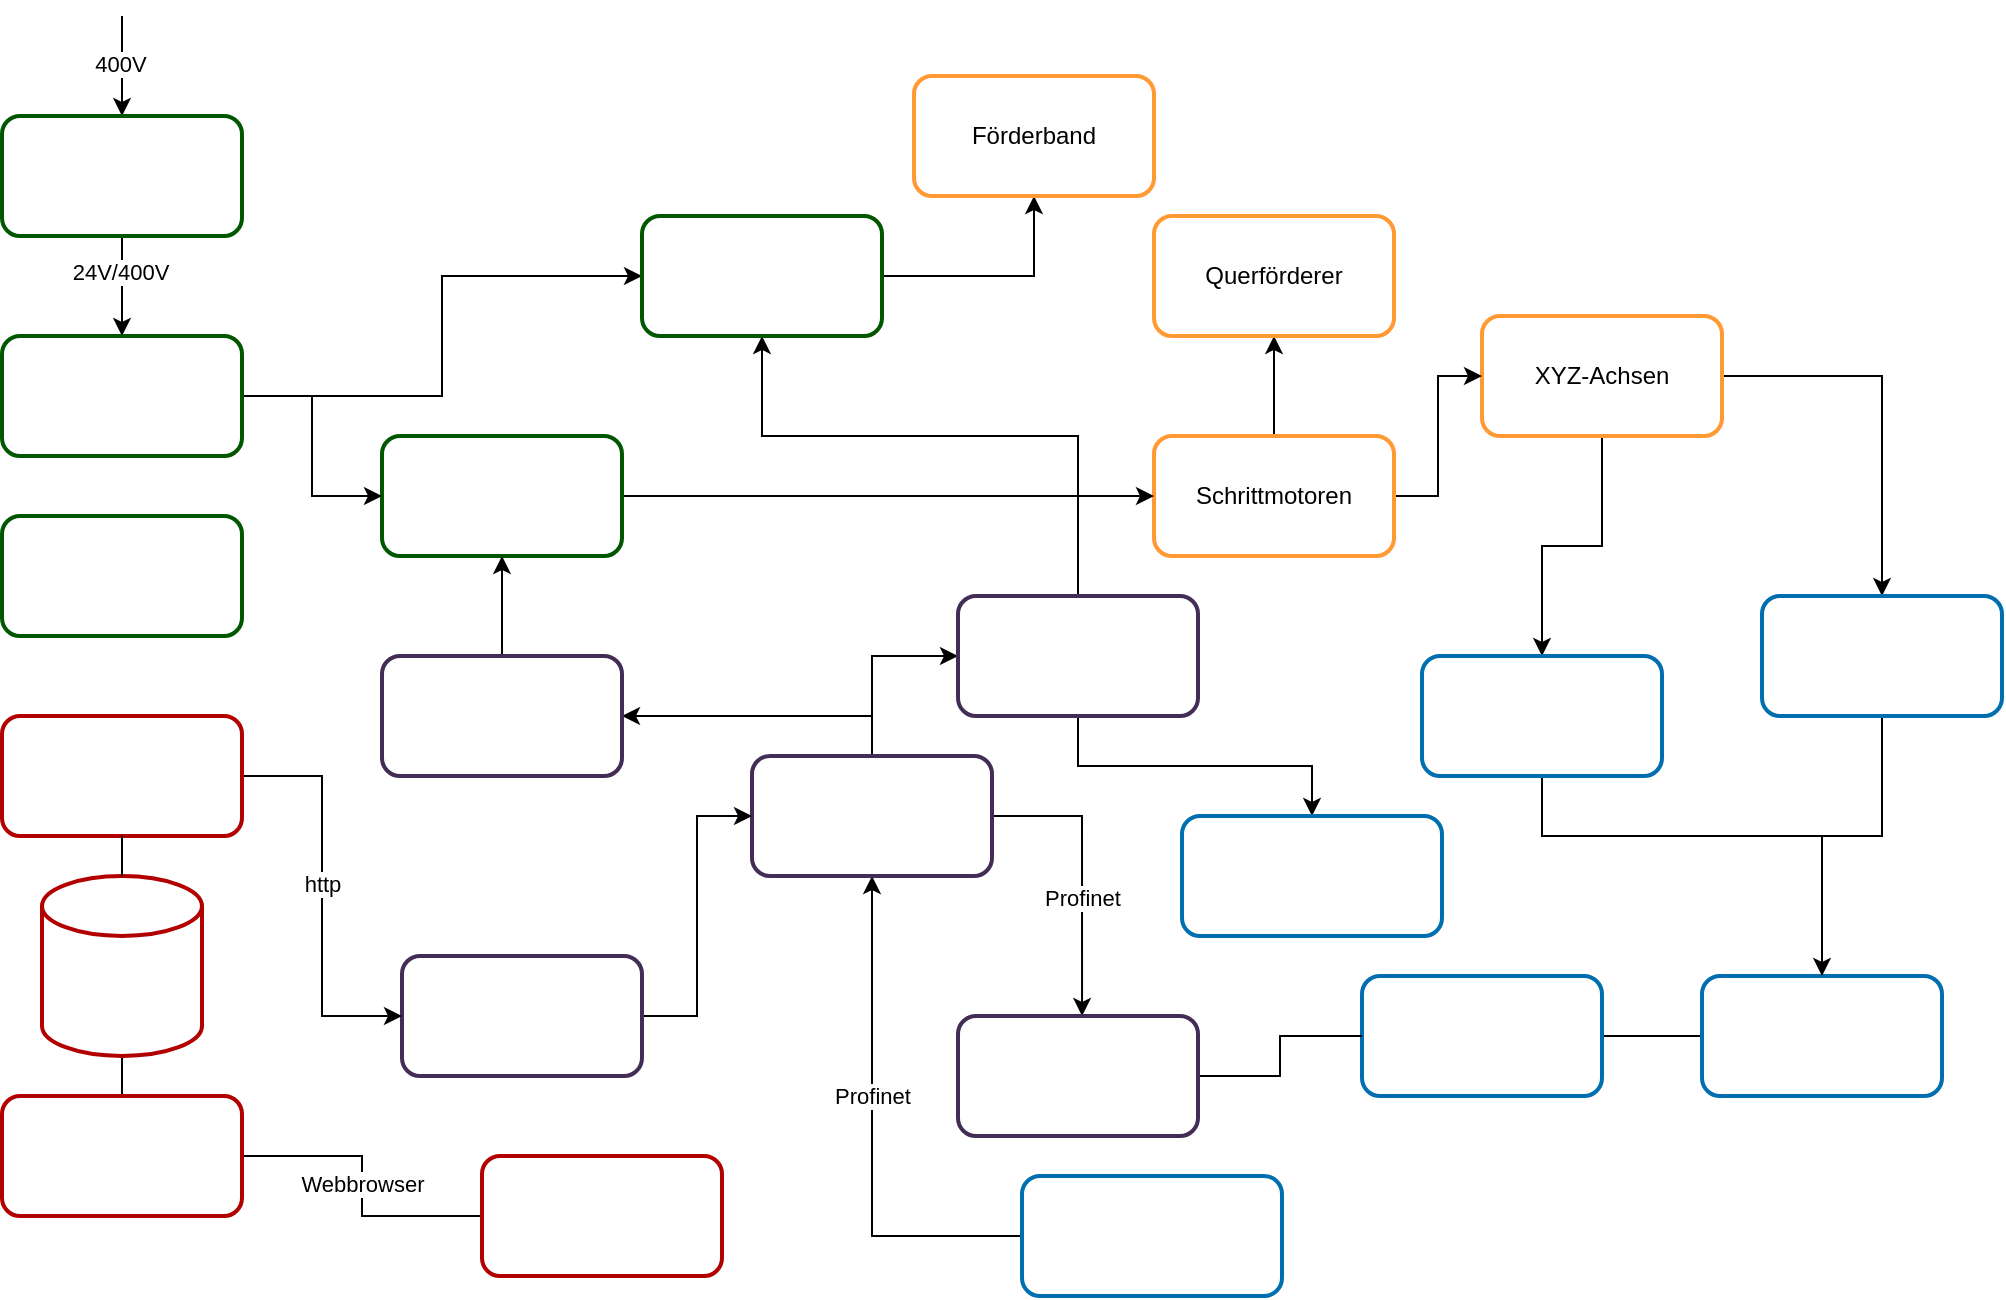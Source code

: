 <mxfile version="24.7.17">
  <diagram name="Page-1" id="c7558073-3199-34d8-9f00-42111426c3f3">
    <mxGraphModel dx="1304" dy="760" grid="1" gridSize="10" guides="1" tooltips="1" connect="1" arrows="1" fold="1" page="1" pageScale="1" pageWidth="826" pageHeight="1169" background="none" math="0" shadow="0">
      <root>
        <mxCell id="0" />
        <mxCell id="1" parent="0" />
        <mxCell id="XDi62Omdx4TYMC6lYXJG-129" style="edgeStyle=orthogonalEdgeStyle;rounded=0;orthogonalLoop=1;jettySize=auto;html=1;exitX=1;exitY=0.5;exitDx=0;exitDy=0;" parent="1" source="XDi62Omdx4TYMC6lYXJG-172" target="XDi62Omdx4TYMC6lYXJG-127" edge="1">
          <mxGeometry relative="1" as="geometry">
            <mxPoint x="300" y="265" as="sourcePoint" />
          </mxGeometry>
        </mxCell>
        <mxCell id="QbinPMT7feeEScuTZXIC-54" style="edgeStyle=orthogonalEdgeStyle;rounded=0;orthogonalLoop=1;jettySize=auto;html=1;strokeColor=default;align=center;verticalAlign=middle;fontFamily=Helvetica;fontSize=11;fontColor=default;labelBackgroundColor=default;endArrow=none;endFill=0;" edge="1" parent="1" source="XDi62Omdx4TYMC6lYXJG-108" target="XDi62Omdx4TYMC6lYXJG-168">
          <mxGeometry relative="1" as="geometry" />
        </mxCell>
        <mxCell id="XDi62Omdx4TYMC6lYXJG-108" value="DB" style="shape=cylinder3;whiteSpace=wrap;html=1;boundedLbl=1;backgroundOutline=1;size=15;rounded=1;strokeColor=#B20000;strokeWidth=2;align=center;verticalAlign=middle;fontFamily=Helvetica;fontSize=12;fontColor=#ffffff;fillColor=none;" parent="1" vertex="1">
          <mxGeometry x="30" y="600" width="80" height="90" as="geometry" />
        </mxCell>
        <mxCell id="XDi62Omdx4TYMC6lYXJG-117" value="Dokumentation" style="rounded=1;whiteSpace=wrap;html=1;fillColor=none;fontColor=#ffffff;strokeColor=#005700;strokeWidth=2;" parent="1" vertex="1">
          <mxGeometry x="10" y="420" width="120" height="60" as="geometry" />
        </mxCell>
        <mxCell id="QbinPMT7feeEScuTZXIC-92" style="edgeStyle=orthogonalEdgeStyle;rounded=0;orthogonalLoop=1;jettySize=auto;html=1;entryX=0.5;entryY=0;entryDx=0;entryDy=0;" edge="1" parent="1" source="XDi62Omdx4TYMC6lYXJG-118" target="XDi62Omdx4TYMC6lYXJG-171">
          <mxGeometry relative="1" as="geometry" />
        </mxCell>
        <mxCell id="QbinPMT7feeEScuTZXIC-93" value="24V/400V" style="edgeLabel;html=1;align=center;verticalAlign=middle;resizable=0;points=[];" vertex="1" connectable="0" parent="QbinPMT7feeEScuTZXIC-92">
          <mxGeometry x="-0.28" y="-1" relative="1" as="geometry">
            <mxPoint as="offset" />
          </mxGeometry>
        </mxCell>
        <mxCell id="QbinPMT7feeEScuTZXIC-94" style="edgeStyle=orthogonalEdgeStyle;rounded=0;orthogonalLoop=1;jettySize=auto;html=1;startArrow=classic;startFill=1;endArrow=none;endFill=0;" edge="1" parent="1" source="XDi62Omdx4TYMC6lYXJG-118">
          <mxGeometry relative="1" as="geometry">
            <mxPoint x="70" y="170.0" as="targetPoint" />
          </mxGeometry>
        </mxCell>
        <mxCell id="QbinPMT7feeEScuTZXIC-95" value="400V" style="edgeLabel;html=1;align=center;verticalAlign=middle;resizable=0;points=[];" vertex="1" connectable="0" parent="QbinPMT7feeEScuTZXIC-94">
          <mxGeometry x="-0.029" y="1" relative="1" as="geometry">
            <mxPoint x="-1" y="-1" as="offset" />
          </mxGeometry>
        </mxCell>
        <mxCell id="XDi62Omdx4TYMC6lYXJG-118" value="Versorgung" style="rounded=1;whiteSpace=wrap;html=1;strokeColor=#005700;strokeWidth=2;align=center;verticalAlign=middle;fontFamily=Helvetica;fontSize=12;fontColor=#ffffff;fillColor=none;" parent="1" vertex="1">
          <mxGeometry x="10" y="220" width="120" height="60" as="geometry" />
        </mxCell>
        <mxCell id="QbinPMT7feeEScuTZXIC-69" style="edgeStyle=orthogonalEdgeStyle;rounded=0;orthogonalLoop=1;jettySize=auto;html=1;entryX=0.5;entryY=0;entryDx=0;entryDy=0;" edge="1" parent="1" source="XDi62Omdx4TYMC6lYXJG-119" target="XDi62Omdx4TYMC6lYXJG-155">
          <mxGeometry relative="1" as="geometry" />
        </mxCell>
        <mxCell id="QbinPMT7feeEScuTZXIC-70" style="edgeStyle=orthogonalEdgeStyle;rounded=0;orthogonalLoop=1;jettySize=auto;html=1;entryX=0.5;entryY=0;entryDx=0;entryDy=0;" edge="1" parent="1" source="XDi62Omdx4TYMC6lYXJG-119" target="XDi62Omdx4TYMC6lYXJG-124">
          <mxGeometry relative="1" as="geometry" />
        </mxCell>
        <mxCell id="XDi62Omdx4TYMC6lYXJG-119" value="XYZ-Achsen" style="rounded=1;whiteSpace=wrap;html=1;fillColor=none;strokeColor=#FF9933;strokeWidth=2;" parent="1" vertex="1">
          <mxGeometry x="750" y="320" width="120" height="60" as="geometry" />
        </mxCell>
        <mxCell id="QbinPMT7feeEScuTZXIC-63" style="edgeStyle=orthogonalEdgeStyle;rounded=0;orthogonalLoop=1;jettySize=auto;html=1;entryX=0;entryY=0.5;entryDx=0;entryDy=0;strokeColor=default;align=center;verticalAlign=middle;fontFamily=Helvetica;fontSize=11;fontColor=default;labelBackgroundColor=default;endArrow=none;endFill=0;" edge="1" parent="1" source="XDi62Omdx4TYMC6lYXJG-120" target="XDi62Omdx4TYMC6lYXJG-123">
          <mxGeometry relative="1" as="geometry" />
        </mxCell>
        <mxCell id="XDi62Omdx4TYMC6lYXJG-120" value="ASI" style="rounded=1;whiteSpace=wrap;html=1;strokeColor=#006EAF;strokeWidth=2;align=center;verticalAlign=middle;fontFamily=Helvetica;fontSize=12;fontColor=#ffffff;fillColor=none;" parent="1" vertex="1">
          <mxGeometry x="690" y="650" width="120" height="60" as="geometry" />
        </mxCell>
        <mxCell id="QbinPMT7feeEScuTZXIC-59" style="edgeStyle=orthogonalEdgeStyle;rounded=0;orthogonalLoop=1;jettySize=auto;html=1;entryX=0.5;entryY=1;entryDx=0;entryDy=0;" edge="1" parent="1" source="XDi62Omdx4TYMC6lYXJG-122" target="XDi62Omdx4TYMC6lYXJG-160">
          <mxGeometry relative="1" as="geometry" />
        </mxCell>
        <mxCell id="QbinPMT7feeEScuTZXIC-81" value="Profinet" style="edgeLabel;html=1;align=center;verticalAlign=middle;resizable=0;points=[];" vertex="1" connectable="0" parent="QbinPMT7feeEScuTZXIC-59">
          <mxGeometry x="0.137" relative="1" as="geometry">
            <mxPoint as="offset" />
          </mxGeometry>
        </mxCell>
        <mxCell id="XDi62Omdx4TYMC6lYXJG-122" value="Barcode - Scanner" style="rounded=1;whiteSpace=wrap;html=1;fillColor=none;fontColor=#ffffff;strokeColor=#006EAF;strokeWidth=2;" parent="1" vertex="1">
          <mxGeometry x="520" y="750" width="130" height="60" as="geometry" />
        </mxCell>
        <mxCell id="QbinPMT7feeEScuTZXIC-67" style="edgeStyle=orthogonalEdgeStyle;rounded=0;orthogonalLoop=1;jettySize=auto;html=1;entryX=0.5;entryY=1;entryDx=0;entryDy=0;strokeColor=default;align=center;verticalAlign=middle;fontFamily=Helvetica;fontSize=11;fontColor=default;labelBackgroundColor=default;endArrow=none;endFill=0;" edge="1" parent="1" source="XDi62Omdx4TYMC6lYXJG-123" target="XDi62Omdx4TYMC6lYXJG-124">
          <mxGeometry relative="1" as="geometry">
            <Array as="points">
              <mxPoint x="920" y="580" />
              <mxPoint x="950" y="580" />
            </Array>
          </mxGeometry>
        </mxCell>
        <mxCell id="XDi62Omdx4TYMC6lYXJG-123" value="Sensorik - Eingänge" style="rounded=1;whiteSpace=wrap;html=1;strokeColor=#006EAF;strokeWidth=2;align=center;verticalAlign=middle;fontFamily=Helvetica;fontSize=12;fontColor=#ffffff;fillColor=none;" parent="1" vertex="1">
          <mxGeometry x="860" y="650" width="120" height="60" as="geometry" />
        </mxCell>
        <mxCell id="QbinPMT7feeEScuTZXIC-71" style="edgeStyle=orthogonalEdgeStyle;rounded=0;orthogonalLoop=1;jettySize=auto;html=1;entryX=0;entryY=0.5;entryDx=0;entryDy=0;" edge="1" parent="1" source="XDi62Omdx4TYMC6lYXJG-125" target="XDi62Omdx4TYMC6lYXJG-119">
          <mxGeometry relative="1" as="geometry" />
        </mxCell>
        <mxCell id="QbinPMT7feeEScuTZXIC-72" style="edgeStyle=orthogonalEdgeStyle;rounded=0;orthogonalLoop=1;jettySize=auto;html=1;entryX=0.5;entryY=1;entryDx=0;entryDy=0;" edge="1" parent="1" source="XDi62Omdx4TYMC6lYXJG-125" target="XDi62Omdx4TYMC6lYXJG-128">
          <mxGeometry relative="1" as="geometry" />
        </mxCell>
        <mxCell id="XDi62Omdx4TYMC6lYXJG-125" value="Schrittmotoren" style="rounded=1;whiteSpace=wrap;html=1;strokeColor=#FF9933;strokeWidth=2;align=center;verticalAlign=middle;fontFamily=Helvetica;fontSize=12;fontColor=default;fillColor=none;" parent="1" vertex="1">
          <mxGeometry x="586" y="380" width="120" height="60" as="geometry" />
        </mxCell>
        <mxCell id="XDi62Omdx4TYMC6lYXJG-124" value="Endschalter" style="rounded=1;whiteSpace=wrap;html=1;strokeColor=#006EAF;strokeWidth=2;align=center;verticalAlign=middle;fontFamily=Helvetica;fontSize=12;fontColor=#ffffff;fillColor=none;" parent="1" vertex="1">
          <mxGeometry x="890" y="460" width="120" height="60" as="geometry" />
        </mxCell>
        <mxCell id="XDi62Omdx4TYMC6lYXJG-132" style="edgeStyle=orthogonalEdgeStyle;rounded=0;orthogonalLoop=1;jettySize=auto;html=1;entryX=0;entryY=0.5;entryDx=0;entryDy=0;" parent="1" source="XDi62Omdx4TYMC6lYXJG-126" target="XDi62Omdx4TYMC6lYXJG-125" edge="1">
          <mxGeometry relative="1" as="geometry" />
        </mxCell>
        <mxCell id="XDi62Omdx4TYMC6lYXJG-126" value="Motor - Treiber" style="rounded=1;whiteSpace=wrap;html=1;strokeColor=#005700;strokeWidth=2;align=center;verticalAlign=middle;fontFamily=Helvetica;fontSize=12;fontColor=#ffffff;fillColor=none;" parent="1" vertex="1">
          <mxGeometry x="200" y="380" width="120" height="60" as="geometry" />
        </mxCell>
        <mxCell id="XDi62Omdx4TYMC6lYXJG-127" value="Förderband" style="rounded=1;whiteSpace=wrap;html=1;strokeColor=#FF9933;strokeWidth=2;align=center;verticalAlign=middle;fontFamily=Helvetica;fontSize=12;fontColor=default;fillColor=none;" parent="1" vertex="1">
          <mxGeometry x="466" y="200" width="120" height="60" as="geometry" />
        </mxCell>
        <mxCell id="XDi62Omdx4TYMC6lYXJG-128" value="Querförderer" style="rounded=1;whiteSpace=wrap;html=1;strokeColor=#FF9933;strokeWidth=2;align=center;verticalAlign=middle;fontFamily=Helvetica;fontSize=12;fontColor=default;fillColor=none;" parent="1" vertex="1">
          <mxGeometry x="586" y="270" width="120" height="60" as="geometry" />
        </mxCell>
        <mxCell id="QbinPMT7feeEScuTZXIC-68" style="edgeStyle=orthogonalEdgeStyle;rounded=0;orthogonalLoop=1;jettySize=auto;html=1;entryX=0.5;entryY=0;entryDx=0;entryDy=0;" edge="1" parent="1" source="XDi62Omdx4TYMC6lYXJG-155" target="XDi62Omdx4TYMC6lYXJG-123">
          <mxGeometry relative="1" as="geometry">
            <Array as="points">
              <mxPoint x="780" y="580" />
              <mxPoint x="920" y="580" />
            </Array>
          </mxGeometry>
        </mxCell>
        <mxCell id="XDi62Omdx4TYMC6lYXJG-155" value="Optische Positionierschalter" style="rounded=1;whiteSpace=wrap;html=1;gradientColor=#7ea6e0;fillColor=none;strokeColor=#006EAF;strokeWidth=2;align=center;verticalAlign=middle;fontFamily=Helvetica;fontSize=12;fontColor=#ffffff;" parent="1" vertex="1">
          <mxGeometry x="720" y="490" width="120" height="60" as="geometry" />
        </mxCell>
        <mxCell id="QbinPMT7feeEScuTZXIC-64" style="edgeStyle=orthogonalEdgeStyle;rounded=0;orthogonalLoop=1;jettySize=auto;html=1;entryX=0;entryY=0.5;entryDx=0;entryDy=0;" edge="1" parent="1" source="XDi62Omdx4TYMC6lYXJG-160" target="XDi62Omdx4TYMC6lYXJG-165">
          <mxGeometry relative="1" as="geometry" />
        </mxCell>
        <mxCell id="QbinPMT7feeEScuTZXIC-86" style="edgeStyle=orthogonalEdgeStyle;rounded=0;orthogonalLoop=1;jettySize=auto;html=1;entryX=0.517;entryY=0;entryDx=0;entryDy=0;entryPerimeter=0;exitX=1;exitY=0.5;exitDx=0;exitDy=0;" edge="1" parent="1" source="XDi62Omdx4TYMC6lYXJG-160" target="XDi62Omdx4TYMC6lYXJG-156">
          <mxGeometry relative="1" as="geometry">
            <mxPoint x="540" y="640" as="targetPoint" />
          </mxGeometry>
        </mxCell>
        <mxCell id="QbinPMT7feeEScuTZXIC-87" value="Profinet" style="edgeLabel;html=1;align=center;verticalAlign=middle;resizable=0;points=[];" vertex="1" connectable="0" parent="QbinPMT7feeEScuTZXIC-86">
          <mxGeometry x="0.176" relative="1" as="geometry">
            <mxPoint as="offset" />
          </mxGeometry>
        </mxCell>
        <mxCell id="QbinPMT7feeEScuTZXIC-91" style="edgeStyle=orthogonalEdgeStyle;rounded=0;orthogonalLoop=1;jettySize=auto;html=1;entryX=1;entryY=0.5;entryDx=0;entryDy=0;" edge="1" parent="1" source="XDi62Omdx4TYMC6lYXJG-160" target="XDi62Omdx4TYMC6lYXJG-161">
          <mxGeometry relative="1" as="geometry">
            <Array as="points">
              <mxPoint x="445" y="520" />
            </Array>
          </mxGeometry>
        </mxCell>
        <mxCell id="XDi62Omdx4TYMC6lYXJG-160" value="S7-1500" style="rounded=1;whiteSpace=wrap;html=1;fillColor=none;fontColor=#ffffff;strokeColor=#432D57;strokeWidth=2;" parent="1" vertex="1">
          <mxGeometry x="385" y="540" width="120" height="60" as="geometry" />
        </mxCell>
        <mxCell id="QbinPMT7feeEScuTZXIC-76" style="edgeStyle=orthogonalEdgeStyle;rounded=0;orthogonalLoop=1;jettySize=auto;html=1;entryX=0.5;entryY=1;entryDx=0;entryDy=0;" edge="1" parent="1" source="XDi62Omdx4TYMC6lYXJG-161" target="XDi62Omdx4TYMC6lYXJG-126">
          <mxGeometry relative="1" as="geometry" />
        </mxCell>
        <mxCell id="XDi62Omdx4TYMC6lYXJG-161" value="PTO" style="rounded=1;whiteSpace=wrap;html=1;strokeColor=#432D57;strokeWidth=2;align=center;verticalAlign=middle;fontFamily=Helvetica;fontSize=12;fontColor=#ffffff;fillColor=none;" parent="1" vertex="1">
          <mxGeometry x="200" y="490" width="120" height="60" as="geometry" />
        </mxCell>
        <mxCell id="QbinPMT7feeEScuTZXIC-57" style="edgeStyle=orthogonalEdgeStyle;rounded=0;orthogonalLoop=1;jettySize=auto;html=1;entryX=0;entryY=0.5;entryDx=0;entryDy=0;" edge="1" parent="1" source="XDi62Omdx4TYMC6lYXJG-162" target="XDi62Omdx4TYMC6lYXJG-160">
          <mxGeometry relative="1" as="geometry" />
        </mxCell>
        <mxCell id="XDi62Omdx4TYMC6lYXJG-162" value="Anweisungs-&lt;div&gt;verarbeitung&lt;/div&gt;" style="rounded=1;whiteSpace=wrap;html=1;strokeColor=#432D57;strokeWidth=2;align=center;verticalAlign=middle;fontFamily=Helvetica;fontSize=12;fontColor=#ffffff;fillColor=none;" parent="1" vertex="1">
          <mxGeometry x="210" y="640" width="120" height="60" as="geometry" />
        </mxCell>
        <mxCell id="QbinPMT7feeEScuTZXIC-61" style="edgeStyle=orthogonalEdgeStyle;rounded=0;orthogonalLoop=1;jettySize=auto;html=1;entryX=0;entryY=0.5;entryDx=0;entryDy=0;strokeColor=default;align=center;verticalAlign=middle;fontFamily=Helvetica;fontSize=11;fontColor=default;labelBackgroundColor=default;endArrow=none;endFill=0;" edge="1" parent="1" source="XDi62Omdx4TYMC6lYXJG-156" target="XDi62Omdx4TYMC6lYXJG-120">
          <mxGeometry relative="1" as="geometry" />
        </mxCell>
        <mxCell id="XDi62Omdx4TYMC6lYXJG-156" value="dezentrale&amp;nbsp;&lt;div&gt;Peripherie&lt;/div&gt;" style="rounded=1;whiteSpace=wrap;html=1;strokeColor=#432D57;strokeWidth=2;align=center;verticalAlign=middle;fontFamily=Helvetica;fontSize=12;fontColor=#ffffff;fillColor=none;" parent="1" vertex="1">
          <mxGeometry x="488" y="670" width="120" height="60" as="geometry" />
        </mxCell>
        <mxCell id="QbinPMT7feeEScuTZXIC-66" style="edgeStyle=orthogonalEdgeStyle;rounded=0;orthogonalLoop=1;jettySize=auto;html=1;entryX=0.5;entryY=0;entryDx=0;entryDy=0;" edge="1" parent="1" source="XDi62Omdx4TYMC6lYXJG-165" target="XDi62Omdx4TYMC6lYXJG-173">
          <mxGeometry relative="1" as="geometry" />
        </mxCell>
        <mxCell id="QbinPMT7feeEScuTZXIC-77" style="edgeStyle=orthogonalEdgeStyle;rounded=0;orthogonalLoop=1;jettySize=auto;html=1;entryX=0.5;entryY=1;entryDx=0;entryDy=0;" edge="1" parent="1" source="XDi62Omdx4TYMC6lYXJG-165" target="XDi62Omdx4TYMC6lYXJG-172">
          <mxGeometry relative="1" as="geometry">
            <mxPoint x="480" y="340" as="targetPoint" />
            <Array as="points">
              <mxPoint x="548" y="380" />
              <mxPoint x="390" y="380" />
            </Array>
          </mxGeometry>
        </mxCell>
        <mxCell id="XDi62Omdx4TYMC6lYXJG-165" value="IO" style="rounded=1;whiteSpace=wrap;html=1;fillColor=none;fontColor=#ffffff;strokeColor=#432D57;strokeWidth=2;align=center;verticalAlign=middle;fontFamily=Helvetica;fontSize=12;" parent="1" vertex="1">
          <mxGeometry x="488" y="460" width="120" height="60" as="geometry" />
        </mxCell>
        <mxCell id="QbinPMT7feeEScuTZXIC-56" style="edgeStyle=orthogonalEdgeStyle;rounded=0;orthogonalLoop=1;jettySize=auto;html=1;entryX=0;entryY=0.5;entryDx=0;entryDy=0;" edge="1" parent="1" source="XDi62Omdx4TYMC6lYXJG-167" target="XDi62Omdx4TYMC6lYXJG-162">
          <mxGeometry relative="1" as="geometry" />
        </mxCell>
        <mxCell id="QbinPMT7feeEScuTZXIC-90" value="http" style="edgeLabel;html=1;align=center;verticalAlign=middle;resizable=0;points=[];" vertex="1" connectable="0" parent="QbinPMT7feeEScuTZXIC-56">
          <mxGeometry x="-0.064" relative="1" as="geometry">
            <mxPoint as="offset" />
          </mxGeometry>
        </mxCell>
        <mxCell id="XDi62Omdx4TYMC6lYXJG-167" value="Steuerungslogik" style="rounded=1;whiteSpace=wrap;html=1;fillColor=none;fontColor=#ffffff;strokeColor=#B20000;strokeWidth=2;" parent="1" vertex="1">
          <mxGeometry x="10" y="520" width="120" height="60" as="geometry" />
        </mxCell>
        <mxCell id="QbinPMT7feeEScuTZXIC-58" style="edgeStyle=orthogonalEdgeStyle;rounded=0;orthogonalLoop=1;jettySize=auto;html=1;entryX=0;entryY=0.5;entryDx=0;entryDy=0;strokeColor=default;align=center;verticalAlign=middle;fontFamily=Helvetica;fontSize=11;fontColor=default;labelBackgroundColor=default;endArrow=none;endFill=0;" edge="1" parent="1" source="XDi62Omdx4TYMC6lYXJG-168" target="XDi62Omdx4TYMC6lYXJG-169">
          <mxGeometry relative="1" as="geometry" />
        </mxCell>
        <mxCell id="QbinPMT7feeEScuTZXIC-88" value="Webbrowser" style="edgeLabel;html=1;align=center;verticalAlign=middle;resizable=0;points=[];rounded=0;strokeColor=default;fontFamily=Helvetica;fontSize=11;fontColor=default;labelBackgroundColor=default;" vertex="1" connectable="0" parent="QbinPMT7feeEScuTZXIC-58">
          <mxGeometry x="-0.359" y="1" relative="1" as="geometry">
            <mxPoint x="12" y="15" as="offset" />
          </mxGeometry>
        </mxCell>
        <mxCell id="XDi62Omdx4TYMC6lYXJG-168" value="Datenverwaltung" style="rounded=1;whiteSpace=wrap;html=1;strokeColor=#B20000;strokeWidth=2;align=center;verticalAlign=middle;fontFamily=Helvetica;fontSize=12;fontColor=#ffffff;fillColor=none;" parent="1" vertex="1">
          <mxGeometry x="10" y="710" width="120" height="60" as="geometry" />
        </mxCell>
        <mxCell id="XDi62Omdx4TYMC6lYXJG-169" value="Benutzeroberfläche" style="rounded=1;whiteSpace=wrap;html=1;strokeColor=#B20000;strokeWidth=2;align=center;verticalAlign=middle;fontFamily=Helvetica;fontSize=12;fontColor=#ffffff;fillColor=none;" parent="1" vertex="1">
          <mxGeometry x="250" y="740" width="120" height="60" as="geometry" />
        </mxCell>
        <mxCell id="QbinPMT7feeEScuTZXIC-74" style="edgeStyle=orthogonalEdgeStyle;rounded=0;orthogonalLoop=1;jettySize=auto;html=1;entryX=0;entryY=0.5;entryDx=0;entryDy=0;" edge="1" parent="1" source="XDi62Omdx4TYMC6lYXJG-171" target="XDi62Omdx4TYMC6lYXJG-172">
          <mxGeometry relative="1" as="geometry" />
        </mxCell>
        <mxCell id="QbinPMT7feeEScuTZXIC-75" style="edgeStyle=orthogonalEdgeStyle;rounded=0;orthogonalLoop=1;jettySize=auto;html=1;entryX=0;entryY=0.5;entryDx=0;entryDy=0;" edge="1" parent="1" source="XDi62Omdx4TYMC6lYXJG-171" target="XDi62Omdx4TYMC6lYXJG-126">
          <mxGeometry relative="1" as="geometry" />
        </mxCell>
        <mxCell id="XDi62Omdx4TYMC6lYXJG-171" value="Schutzorgane" style="rounded=1;whiteSpace=wrap;html=1;strokeColor=#005700;strokeWidth=2;align=center;verticalAlign=middle;fontFamily=Helvetica;fontSize=12;fontColor=#ffffff;fillColor=none;" parent="1" vertex="1">
          <mxGeometry x="10" y="330" width="120" height="60" as="geometry" />
        </mxCell>
        <mxCell id="XDi62Omdx4TYMC6lYXJG-172" value="Wendeschütz-schaltung" style="rounded=1;whiteSpace=wrap;html=1;strokeColor=#005700;strokeWidth=2;align=center;verticalAlign=middle;fontFamily=Helvetica;fontSize=12;fontColor=#ffffff;fillColor=none;" parent="1" vertex="1">
          <mxGeometry x="330" y="270" width="120" height="60" as="geometry" />
        </mxCell>
        <mxCell id="XDi62Omdx4TYMC6lYXJG-173" value="Sicherheits-&lt;div&gt;elemente&lt;/div&gt;" style="rounded=1;whiteSpace=wrap;html=1;strokeColor=#006EAF;strokeWidth=2;align=center;verticalAlign=middle;fontFamily=Helvetica;fontSize=12;fontColor=#ffffff;fillColor=none;" parent="1" vertex="1">
          <mxGeometry x="600" y="570" width="130" height="60" as="geometry" />
        </mxCell>
        <mxCell id="QbinPMT7feeEScuTZXIC-55" style="edgeStyle=orthogonalEdgeStyle;rounded=0;orthogonalLoop=1;jettySize=auto;html=1;entryX=0.5;entryY=0;entryDx=0;entryDy=0;entryPerimeter=0;endArrow=none;endFill=0;" edge="1" parent="1" source="XDi62Omdx4TYMC6lYXJG-167" target="XDi62Omdx4TYMC6lYXJG-108">
          <mxGeometry relative="1" as="geometry" />
        </mxCell>
      </root>
    </mxGraphModel>
  </diagram>
</mxfile>

